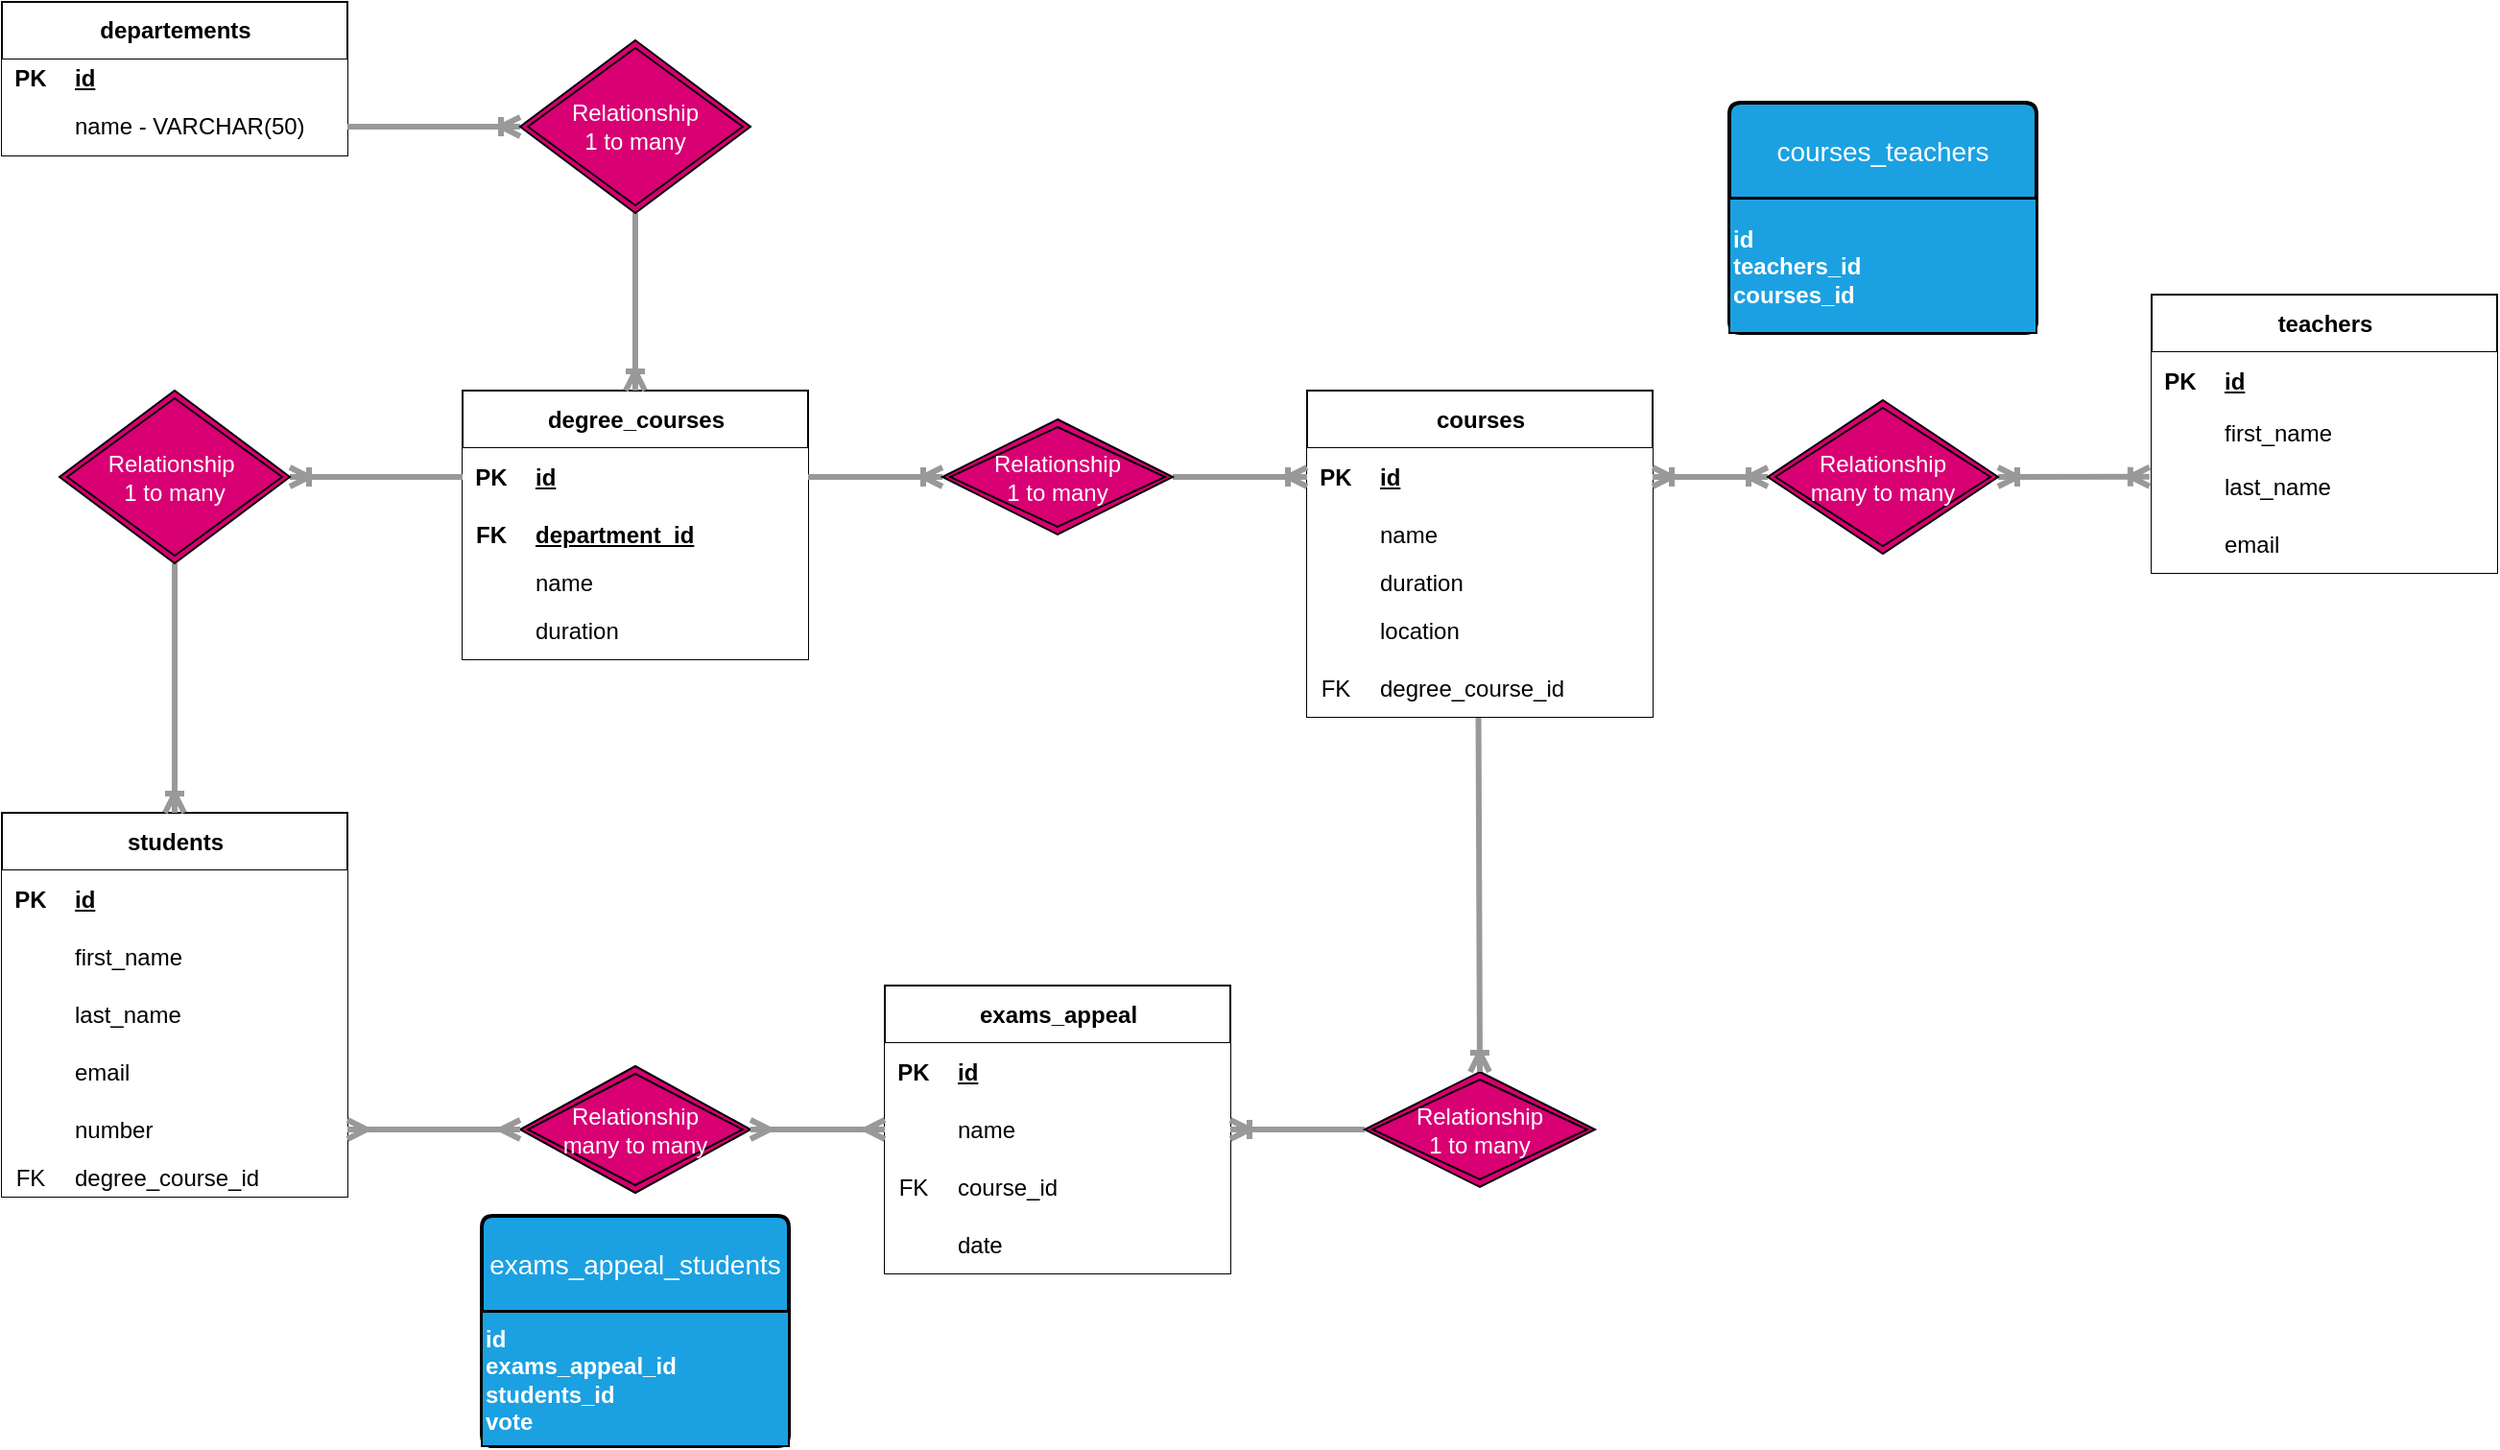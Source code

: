 <mxfile>
    <diagram id="R2lEEEUBdFMjLlhIrx00" name="Page-1">
        <mxGraphModel dx="1216" dy="1892" grid="1" gridSize="10" guides="1" tooltips="1" connect="1" arrows="1" fold="1" page="1" pageScale="1" pageWidth="850" pageHeight="1100" math="0" shadow="0" extFonts="Permanent Marker^https://fonts.googleapis.com/css?family=Permanent+Marker">
            <root>
                <mxCell id="0"/>
                <mxCell id="1" parent="0"/>
                <mxCell id="ISM1A_LoX-M4XCHeq22W-2" value="departements" style="shape=table;startSize=30;container=1;collapsible=1;childLayout=tableLayout;fixedRows=1;rowLines=0;fontStyle=1;align=center;resizeLast=1;html=1;fillColor=#FFFFFF;strokeColor=default;fontColor=#000000;labelBackgroundColor=none;" parent="1" vertex="1">
                    <mxGeometry y="-1100" width="180" height="80" as="geometry"/>
                </mxCell>
                <mxCell id="ISM1A_LoX-M4XCHeq22W-3" value="" style="shape=tableRow;horizontal=0;startSize=0;swimlaneHead=0;swimlaneBody=0;fillColor=#FFFFFF;collapsible=0;dropTarget=0;points=[[0,0.5],[1,0.5]];portConstraint=eastwest;top=0;left=0;right=0;bottom=1;labelBackgroundColor=none;strokeColor=default;" parent="ISM1A_LoX-M4XCHeq22W-2" vertex="1">
                    <mxGeometry y="30" width="180" height="20" as="geometry"/>
                </mxCell>
                <mxCell id="ISM1A_LoX-M4XCHeq22W-4" value="PK" style="shape=partialRectangle;connectable=0;fillColor=#FFFFFF;top=0;left=0;bottom=0;right=0;fontStyle=1;overflow=hidden;whiteSpace=wrap;html=1;strokeColor=default;fontColor=#000000;labelBackgroundColor=none;" parent="ISM1A_LoX-M4XCHeq22W-3" vertex="1">
                    <mxGeometry width="30" height="20" as="geometry">
                        <mxRectangle width="30" height="20" as="alternateBounds"/>
                    </mxGeometry>
                </mxCell>
                <mxCell id="ISM1A_LoX-M4XCHeq22W-5" value="id" style="shape=partialRectangle;connectable=0;fillColor=#FFFFFF;top=0;left=0;bottom=0;right=0;align=left;spacingLeft=6;fontStyle=5;overflow=hidden;whiteSpace=wrap;html=1;strokeColor=default;fontColor=#000000;labelBackgroundColor=none;" parent="ISM1A_LoX-M4XCHeq22W-3" vertex="1">
                    <mxGeometry x="30" width="150" height="20" as="geometry">
                        <mxRectangle width="150" height="20" as="alternateBounds"/>
                    </mxGeometry>
                </mxCell>
                <mxCell id="ISM1A_LoX-M4XCHeq22W-9" value="" style="shape=tableRow;horizontal=0;startSize=0;swimlaneHead=0;swimlaneBody=0;fillColor=#FFFFFF;collapsible=0;dropTarget=0;points=[[0,0.5],[1,0.5]];portConstraint=eastwest;top=0;left=0;right=0;bottom=0;labelBackgroundColor=none;strokeColor=default;" parent="ISM1A_LoX-M4XCHeq22W-2" vertex="1">
                    <mxGeometry y="50" width="180" height="30" as="geometry"/>
                </mxCell>
                <mxCell id="ISM1A_LoX-M4XCHeq22W-10" value="" style="shape=partialRectangle;connectable=0;fillColor=#FFFFFF;top=0;left=0;bottom=0;right=0;editable=1;overflow=hidden;whiteSpace=wrap;html=1;strokeColor=default;fontColor=#000000;labelBackgroundColor=none;" parent="ISM1A_LoX-M4XCHeq22W-9" vertex="1">
                    <mxGeometry width="30" height="30" as="geometry">
                        <mxRectangle width="30" height="30" as="alternateBounds"/>
                    </mxGeometry>
                </mxCell>
                <mxCell id="ISM1A_LoX-M4XCHeq22W-11" value="name - VARCHAR(50)" style="shape=partialRectangle;connectable=0;fillColor=#FFFFFF;top=0;left=0;bottom=0;right=0;align=left;spacingLeft=6;overflow=hidden;whiteSpace=wrap;html=1;strokeColor=default;fontColor=#000000;labelBackgroundColor=none;" parent="ISM1A_LoX-M4XCHeq22W-9" vertex="1">
                    <mxGeometry x="30" width="150" height="30" as="geometry">
                        <mxRectangle width="150" height="30" as="alternateBounds"/>
                    </mxGeometry>
                </mxCell>
                <mxCell id="ISM1A_LoX-M4XCHeq22W-15" value="degree_courses" style="shape=table;startSize=30;container=1;collapsible=1;childLayout=tableLayout;fixedRows=1;rowLines=0;fontStyle=1;align=center;resizeLast=1;html=1;fillColor=#FFFFFF;gradientColor=none;strokeColor=default;labelBackgroundColor=none;fontColor=#000000;" parent="1" vertex="1">
                    <mxGeometry x="240" y="-897.5" width="180" height="140" as="geometry"/>
                </mxCell>
                <mxCell id="ISM1A_LoX-M4XCHeq22W-16" value="" style="shape=tableRow;horizontal=0;startSize=0;swimlaneHead=0;swimlaneBody=0;fillColor=#FFFFFF;collapsible=0;dropTarget=0;points=[[0,0.5],[1,0.5]];portConstraint=eastwest;top=0;left=0;right=0;bottom=1;labelBackgroundColor=none;gradientColor=none;fontColor=#000000;strokeColor=default;" parent="ISM1A_LoX-M4XCHeq22W-15" vertex="1">
                    <mxGeometry y="30" width="180" height="30" as="geometry"/>
                </mxCell>
                <mxCell id="ISM1A_LoX-M4XCHeq22W-17" value="PK" style="shape=partialRectangle;connectable=0;fillColor=#FFFFFF;top=0;left=0;bottom=0;right=0;fontStyle=1;overflow=hidden;whiteSpace=wrap;html=1;gradientColor=none;strokeColor=default;labelBackgroundColor=none;fontColor=#000000;" parent="ISM1A_LoX-M4XCHeq22W-16" vertex="1">
                    <mxGeometry width="30" height="30" as="geometry">
                        <mxRectangle width="30" height="30" as="alternateBounds"/>
                    </mxGeometry>
                </mxCell>
                <mxCell id="ISM1A_LoX-M4XCHeq22W-18" value="id" style="shape=partialRectangle;connectable=0;fillColor=#FFFFFF;top=0;left=0;bottom=0;right=0;align=left;spacingLeft=6;fontStyle=5;overflow=hidden;whiteSpace=wrap;html=1;gradientColor=none;strokeColor=default;labelBackgroundColor=none;fontColor=#000000;" parent="ISM1A_LoX-M4XCHeq22W-16" vertex="1">
                    <mxGeometry x="30" width="150" height="30" as="geometry">
                        <mxRectangle width="150" height="30" as="alternateBounds"/>
                    </mxGeometry>
                </mxCell>
                <mxCell id="yGnGQAbGgA8px8D-PLze-32" value="" style="shape=tableRow;horizontal=0;startSize=0;swimlaneHead=0;swimlaneBody=0;fillColor=#FFFFFF;collapsible=0;dropTarget=0;points=[[0,0.5],[1,0.5]];portConstraint=eastwest;top=0;left=0;right=0;bottom=1;labelBackgroundColor=none;gradientColor=none;fontColor=#000000;strokeColor=default;" parent="ISM1A_LoX-M4XCHeq22W-15" vertex="1">
                    <mxGeometry y="60" width="180" height="30" as="geometry"/>
                </mxCell>
                <mxCell id="yGnGQAbGgA8px8D-PLze-33" value="FK" style="shape=partialRectangle;connectable=0;fillColor=#FFFFFF;top=0;left=0;bottom=0;right=0;fontStyle=1;overflow=hidden;whiteSpace=wrap;html=1;gradientColor=none;strokeColor=default;labelBackgroundColor=none;fontColor=#000000;" parent="yGnGQAbGgA8px8D-PLze-32" vertex="1">
                    <mxGeometry width="30" height="30" as="geometry">
                        <mxRectangle width="30" height="30" as="alternateBounds"/>
                    </mxGeometry>
                </mxCell>
                <mxCell id="yGnGQAbGgA8px8D-PLze-34" value="department_id" style="shape=partialRectangle;connectable=0;fillColor=#FFFFFF;top=0;left=0;bottom=0;right=0;align=left;spacingLeft=6;fontStyle=5;overflow=hidden;whiteSpace=wrap;html=1;gradientColor=none;strokeColor=default;labelBackgroundColor=none;fontColor=#000000;" parent="yGnGQAbGgA8px8D-PLze-32" vertex="1">
                    <mxGeometry x="30" width="150" height="30" as="geometry">
                        <mxRectangle width="150" height="30" as="alternateBounds"/>
                    </mxGeometry>
                </mxCell>
                <mxCell id="ISM1A_LoX-M4XCHeq22W-22" value="" style="shape=tableRow;horizontal=0;startSize=0;swimlaneHead=0;swimlaneBody=0;fillColor=#FFFFFF;collapsible=0;dropTarget=0;points=[[0,0.5],[1,0.5]];portConstraint=eastwest;top=0;left=0;right=0;bottom=0;labelBackgroundColor=none;gradientColor=none;fontColor=#000000;strokeColor=default;" parent="ISM1A_LoX-M4XCHeq22W-15" vertex="1">
                    <mxGeometry y="90" width="180" height="20" as="geometry"/>
                </mxCell>
                <mxCell id="ISM1A_LoX-M4XCHeq22W-23" value="" style="shape=partialRectangle;connectable=0;fillColor=#FFFFFF;top=0;left=0;bottom=0;right=0;editable=1;overflow=hidden;whiteSpace=wrap;html=1;gradientColor=none;strokeColor=default;labelBackgroundColor=none;fontColor=#000000;" parent="ISM1A_LoX-M4XCHeq22W-22" vertex="1">
                    <mxGeometry width="30" height="20" as="geometry">
                        <mxRectangle width="30" height="20" as="alternateBounds"/>
                    </mxGeometry>
                </mxCell>
                <mxCell id="ISM1A_LoX-M4XCHeq22W-24" value="name" style="shape=partialRectangle;connectable=0;fillColor=#FFFFFF;top=0;left=0;bottom=0;right=0;align=left;spacingLeft=6;overflow=hidden;whiteSpace=wrap;html=1;gradientColor=none;strokeColor=default;labelBackgroundColor=none;fontColor=#000000;" parent="ISM1A_LoX-M4XCHeq22W-22" vertex="1">
                    <mxGeometry x="30" width="150" height="20" as="geometry">
                        <mxRectangle width="150" height="20" as="alternateBounds"/>
                    </mxGeometry>
                </mxCell>
                <mxCell id="ISM1A_LoX-M4XCHeq22W-25" value="" style="shape=tableRow;horizontal=0;startSize=0;swimlaneHead=0;swimlaneBody=0;fillColor=#FFFFFF;collapsible=0;dropTarget=0;points=[[0,0.5],[1,0.5]];portConstraint=eastwest;top=0;left=0;right=0;bottom=0;labelBackgroundColor=none;gradientColor=none;fontColor=#000000;strokeColor=default;" parent="ISM1A_LoX-M4XCHeq22W-15" vertex="1">
                    <mxGeometry y="110" width="180" height="30" as="geometry"/>
                </mxCell>
                <mxCell id="ISM1A_LoX-M4XCHeq22W-26" value="" style="shape=partialRectangle;connectable=0;fillColor=#FFFFFF;top=0;left=0;bottom=0;right=0;editable=1;overflow=hidden;whiteSpace=wrap;html=1;gradientColor=none;strokeColor=default;labelBackgroundColor=none;fontColor=#000000;" parent="ISM1A_LoX-M4XCHeq22W-25" vertex="1">
                    <mxGeometry width="30" height="30" as="geometry">
                        <mxRectangle width="30" height="30" as="alternateBounds"/>
                    </mxGeometry>
                </mxCell>
                <mxCell id="ISM1A_LoX-M4XCHeq22W-27" value="duration" style="shape=partialRectangle;connectable=0;fillColor=#FFFFFF;top=0;left=0;bottom=0;right=0;align=left;spacingLeft=6;overflow=hidden;whiteSpace=wrap;html=1;gradientColor=none;strokeColor=default;labelBackgroundColor=none;fontColor=#000000;" parent="ISM1A_LoX-M4XCHeq22W-25" vertex="1">
                    <mxGeometry x="30" width="150" height="30" as="geometry">
                        <mxRectangle width="150" height="30" as="alternateBounds"/>
                    </mxGeometry>
                </mxCell>
                <mxCell id="ISM1A_LoX-M4XCHeq22W-28" value="teachers" style="shape=table;startSize=30;container=1;collapsible=1;childLayout=tableLayout;fixedRows=1;rowLines=0;fontStyle=1;align=center;resizeLast=1;html=1;fillColor=#FFFFFF;fontColor=#000000;strokeColor=default;labelBackgroundColor=none;" parent="1" vertex="1">
                    <mxGeometry x="1120" y="-947.5" width="180" height="145" as="geometry"/>
                </mxCell>
                <mxCell id="ISM1A_LoX-M4XCHeq22W-29" value="" style="shape=tableRow;horizontal=0;startSize=0;swimlaneHead=0;swimlaneBody=0;fillColor=#FFFFFF;collapsible=0;dropTarget=0;points=[[0,0.5],[1,0.5]];portConstraint=eastwest;top=0;left=0;right=0;bottom=1;labelBackgroundColor=none;fontColor=#000000;strokeColor=default;" parent="ISM1A_LoX-M4XCHeq22W-28" vertex="1">
                    <mxGeometry y="30" width="180" height="30" as="geometry"/>
                </mxCell>
                <mxCell id="ISM1A_LoX-M4XCHeq22W-30" value="PK" style="shape=partialRectangle;connectable=0;fillColor=#FFFFFF;top=0;left=0;bottom=0;right=0;fontStyle=1;overflow=hidden;whiteSpace=wrap;html=1;fontColor=#000000;strokeColor=default;labelBackgroundColor=none;" parent="ISM1A_LoX-M4XCHeq22W-29" vertex="1">
                    <mxGeometry width="30" height="30" as="geometry">
                        <mxRectangle width="30" height="30" as="alternateBounds"/>
                    </mxGeometry>
                </mxCell>
                <mxCell id="ISM1A_LoX-M4XCHeq22W-31" value="id" style="shape=partialRectangle;connectable=0;fillColor=#FFFFFF;top=0;left=0;bottom=0;right=0;align=left;spacingLeft=6;fontStyle=5;overflow=hidden;whiteSpace=wrap;html=1;fontColor=#000000;strokeColor=default;labelBackgroundColor=none;" parent="ISM1A_LoX-M4XCHeq22W-29" vertex="1">
                    <mxGeometry x="30" width="150" height="30" as="geometry">
                        <mxRectangle width="150" height="30" as="alternateBounds"/>
                    </mxGeometry>
                </mxCell>
                <mxCell id="ISM1A_LoX-M4XCHeq22W-32" value="" style="shape=tableRow;horizontal=0;startSize=0;swimlaneHead=0;swimlaneBody=0;fillColor=#FFFFFF;collapsible=0;dropTarget=0;points=[[0,0.5],[1,0.5]];portConstraint=eastwest;top=0;left=0;right=0;bottom=0;fontColor=#000000;strokeColor=default;labelBackgroundColor=none;" parent="ISM1A_LoX-M4XCHeq22W-28" vertex="1">
                    <mxGeometry y="60" width="180" height="25" as="geometry"/>
                </mxCell>
                <mxCell id="ISM1A_LoX-M4XCHeq22W-33" value="" style="shape=partialRectangle;connectable=0;fillColor=#FFFFFF;top=0;left=0;bottom=0;right=0;editable=1;overflow=hidden;whiteSpace=wrap;html=1;labelBackgroundColor=none;fontColor=#000000;strokeColor=default;" parent="ISM1A_LoX-M4XCHeq22W-32" vertex="1">
                    <mxGeometry width="30" height="25" as="geometry">
                        <mxRectangle width="30" height="25" as="alternateBounds"/>
                    </mxGeometry>
                </mxCell>
                <mxCell id="ISM1A_LoX-M4XCHeq22W-34" value="first_name" style="shape=partialRectangle;connectable=0;fillColor=#FFFFFF;top=0;left=0;bottom=0;right=0;align=left;spacingLeft=6;overflow=hidden;whiteSpace=wrap;html=1;fontColor=#000000;strokeColor=default;labelBackgroundColor=none;" parent="ISM1A_LoX-M4XCHeq22W-32" vertex="1">
                    <mxGeometry x="30" width="150" height="25" as="geometry">
                        <mxRectangle width="150" height="25" as="alternateBounds"/>
                    </mxGeometry>
                </mxCell>
                <mxCell id="ISM1A_LoX-M4XCHeq22W-35" value="" style="shape=tableRow;horizontal=0;startSize=0;swimlaneHead=0;swimlaneBody=0;fillColor=#FFFFFF;collapsible=0;dropTarget=0;points=[[0,0.5],[1,0.5]];portConstraint=eastwest;top=0;left=0;right=0;bottom=0;fontColor=#000000;strokeColor=default;labelBackgroundColor=none;" parent="ISM1A_LoX-M4XCHeq22W-28" vertex="1">
                    <mxGeometry y="85" width="180" height="30" as="geometry"/>
                </mxCell>
                <mxCell id="ISM1A_LoX-M4XCHeq22W-36" value="" style="shape=partialRectangle;connectable=0;fillColor=#FFFFFF;top=0;left=0;bottom=0;right=0;editable=1;overflow=hidden;whiteSpace=wrap;html=1;labelBackgroundColor=none;fontColor=#000000;strokeColor=default;" parent="ISM1A_LoX-M4XCHeq22W-35" vertex="1">
                    <mxGeometry width="30" height="30" as="geometry">
                        <mxRectangle width="30" height="30" as="alternateBounds"/>
                    </mxGeometry>
                </mxCell>
                <mxCell id="ISM1A_LoX-M4XCHeq22W-37" value="last_name" style="shape=partialRectangle;connectable=0;fillColor=#FFFFFF;top=0;left=0;bottom=0;right=0;align=left;spacingLeft=6;overflow=hidden;whiteSpace=wrap;html=1;fontColor=#000000;strokeColor=default;labelBackgroundColor=none;" parent="ISM1A_LoX-M4XCHeq22W-35" vertex="1">
                    <mxGeometry x="30" width="150" height="30" as="geometry">
                        <mxRectangle width="150" height="30" as="alternateBounds"/>
                    </mxGeometry>
                </mxCell>
                <mxCell id="ISM1A_LoX-M4XCHeq22W-38" value="" style="shape=tableRow;horizontal=0;startSize=0;swimlaneHead=0;swimlaneBody=0;fillColor=#FFFFFF;collapsible=0;dropTarget=0;points=[[0,0.5],[1,0.5]];portConstraint=eastwest;top=0;left=0;right=0;bottom=0;labelBackgroundColor=none;fontColor=#000000;strokeColor=default;" parent="ISM1A_LoX-M4XCHeq22W-28" vertex="1">
                    <mxGeometry y="115" width="180" height="30" as="geometry"/>
                </mxCell>
                <mxCell id="ISM1A_LoX-M4XCHeq22W-39" value="&amp;nbsp;" style="shape=partialRectangle;connectable=0;fillColor=#FFFFFF;top=0;left=0;bottom=0;right=0;editable=1;overflow=hidden;whiteSpace=wrap;html=1;fontColor=#000000;strokeColor=default;labelBackgroundColor=none;" parent="ISM1A_LoX-M4XCHeq22W-38" vertex="1">
                    <mxGeometry width="30" height="30" as="geometry">
                        <mxRectangle width="30" height="30" as="alternateBounds"/>
                    </mxGeometry>
                </mxCell>
                <mxCell id="ISM1A_LoX-M4XCHeq22W-40" value="email" style="shape=partialRectangle;connectable=0;fillColor=#FFFFFF;top=0;left=0;bottom=0;right=0;align=left;spacingLeft=6;overflow=hidden;whiteSpace=wrap;html=1;fontColor=#000000;strokeColor=default;labelBackgroundColor=none;" parent="ISM1A_LoX-M4XCHeq22W-38" vertex="1">
                    <mxGeometry x="30" width="150" height="30" as="geometry">
                        <mxRectangle width="150" height="30" as="alternateBounds"/>
                    </mxGeometry>
                </mxCell>
                <mxCell id="ISM1A_LoX-M4XCHeq22W-41" value="courses" style="shape=table;startSize=30;container=1;collapsible=1;childLayout=tableLayout;fixedRows=1;rowLines=0;fontStyle=1;align=center;resizeLast=1;html=1;fillColor=#FFFFFF;fontColor=#000000;strokeColor=default;labelBackgroundColor=none;" parent="1" vertex="1">
                    <mxGeometry x="680" y="-897.5" width="180" height="170" as="geometry"/>
                </mxCell>
                <mxCell id="ISM1A_LoX-M4XCHeq22W-42" value="" style="shape=tableRow;horizontal=0;startSize=0;swimlaneHead=0;swimlaneBody=0;fillColor=#FFFFFF;collapsible=0;dropTarget=0;points=[[0,0.5],[1,0.5]];portConstraint=eastwest;top=0;left=0;right=0;bottom=1;labelBackgroundColor=none;fontColor=#000000;strokeColor=default;" parent="ISM1A_LoX-M4XCHeq22W-41" vertex="1">
                    <mxGeometry y="30" width="180" height="30" as="geometry"/>
                </mxCell>
                <mxCell id="ISM1A_LoX-M4XCHeq22W-43" value="PK" style="shape=partialRectangle;connectable=0;fillColor=#FFFFFF;top=0;left=0;bottom=0;right=0;fontStyle=1;overflow=hidden;whiteSpace=wrap;html=1;fontColor=#000000;strokeColor=default;labelBackgroundColor=none;" parent="ISM1A_LoX-M4XCHeq22W-42" vertex="1">
                    <mxGeometry width="30" height="30" as="geometry">
                        <mxRectangle width="30" height="30" as="alternateBounds"/>
                    </mxGeometry>
                </mxCell>
                <mxCell id="ISM1A_LoX-M4XCHeq22W-44" value="id" style="shape=partialRectangle;connectable=0;fillColor=#FFFFFF;top=0;left=0;bottom=0;right=0;align=left;spacingLeft=6;fontStyle=5;overflow=hidden;whiteSpace=wrap;html=1;fontColor=#000000;strokeColor=default;labelBackgroundColor=none;" parent="ISM1A_LoX-M4XCHeq22W-42" vertex="1">
                    <mxGeometry x="30" width="150" height="30" as="geometry">
                        <mxRectangle width="150" height="30" as="alternateBounds"/>
                    </mxGeometry>
                </mxCell>
                <mxCell id="ISM1A_LoX-M4XCHeq22W-45" value="" style="shape=tableRow;horizontal=0;startSize=0;swimlaneHead=0;swimlaneBody=0;fillColor=#FFFFFF;collapsible=0;dropTarget=0;points=[[0,0.5],[1,0.5]];portConstraint=eastwest;top=0;left=0;right=0;bottom=0;labelBackgroundColor=none;fontColor=#000000;strokeColor=default;" parent="ISM1A_LoX-M4XCHeq22W-41" vertex="1">
                    <mxGeometry y="60" width="180" height="30" as="geometry"/>
                </mxCell>
                <mxCell id="ISM1A_LoX-M4XCHeq22W-46" value="" style="shape=partialRectangle;connectable=0;fillColor=#FFFFFF;top=0;left=0;bottom=0;right=0;editable=1;overflow=hidden;whiteSpace=wrap;html=1;fontColor=#000000;strokeColor=default;labelBackgroundColor=none;" parent="ISM1A_LoX-M4XCHeq22W-45" vertex="1">
                    <mxGeometry width="30" height="30" as="geometry">
                        <mxRectangle width="30" height="30" as="alternateBounds"/>
                    </mxGeometry>
                </mxCell>
                <mxCell id="ISM1A_LoX-M4XCHeq22W-47" value="name" style="shape=partialRectangle;connectable=0;fillColor=#FFFFFF;top=0;left=0;bottom=0;right=0;align=left;spacingLeft=6;overflow=hidden;whiteSpace=wrap;html=1;fontColor=#000000;strokeColor=default;labelBackgroundColor=none;" parent="ISM1A_LoX-M4XCHeq22W-45" vertex="1">
                    <mxGeometry x="30" width="150" height="30" as="geometry">
                        <mxRectangle width="150" height="30" as="alternateBounds"/>
                    </mxGeometry>
                </mxCell>
                <mxCell id="ISM1A_LoX-M4XCHeq22W-48" value="" style="shape=tableRow;horizontal=0;startSize=0;swimlaneHead=0;swimlaneBody=0;fillColor=#FFFFFF;collapsible=0;dropTarget=0;points=[[0,0.5],[1,0.5]];portConstraint=eastwest;top=0;left=0;right=0;bottom=0;labelBackgroundColor=none;fontColor=#000000;strokeColor=default;" parent="ISM1A_LoX-M4XCHeq22W-41" vertex="1">
                    <mxGeometry y="90" width="180" height="20" as="geometry"/>
                </mxCell>
                <mxCell id="ISM1A_LoX-M4XCHeq22W-49" value="" style="shape=partialRectangle;connectable=0;fillColor=#FFFFFF;top=0;left=0;bottom=0;right=0;editable=1;overflow=hidden;whiteSpace=wrap;html=1;fontColor=#000000;strokeColor=default;labelBackgroundColor=none;" parent="ISM1A_LoX-M4XCHeq22W-48" vertex="1">
                    <mxGeometry width="30" height="20" as="geometry">
                        <mxRectangle width="30" height="20" as="alternateBounds"/>
                    </mxGeometry>
                </mxCell>
                <mxCell id="ISM1A_LoX-M4XCHeq22W-50" value="duration" style="shape=partialRectangle;connectable=0;fillColor=#FFFFFF;top=0;left=0;bottom=0;right=0;align=left;spacingLeft=6;overflow=hidden;whiteSpace=wrap;html=1;fontColor=#000000;strokeColor=default;labelBackgroundColor=none;" parent="ISM1A_LoX-M4XCHeq22W-48" vertex="1">
                    <mxGeometry x="30" width="150" height="20" as="geometry">
                        <mxRectangle width="150" height="20" as="alternateBounds"/>
                    </mxGeometry>
                </mxCell>
                <mxCell id="yGnGQAbGgA8px8D-PLze-26" value="" style="shape=tableRow;horizontal=0;startSize=0;swimlaneHead=0;swimlaneBody=0;fillColor=#FFFFFF;collapsible=0;dropTarget=0;points=[[0,0.5],[1,0.5]];portConstraint=eastwest;top=0;left=0;right=0;bottom=0;labelBackgroundColor=none;fontColor=#000000;strokeColor=default;" parent="ISM1A_LoX-M4XCHeq22W-41" vertex="1">
                    <mxGeometry y="110" width="180" height="30" as="geometry"/>
                </mxCell>
                <mxCell id="yGnGQAbGgA8px8D-PLze-27" value="" style="shape=partialRectangle;connectable=0;fillColor=#FFFFFF;top=0;left=0;bottom=0;right=0;editable=1;overflow=hidden;whiteSpace=wrap;html=1;fontColor=#000000;strokeColor=default;labelBackgroundColor=none;" parent="yGnGQAbGgA8px8D-PLze-26" vertex="1">
                    <mxGeometry width="30" height="30" as="geometry">
                        <mxRectangle width="30" height="30" as="alternateBounds"/>
                    </mxGeometry>
                </mxCell>
                <mxCell id="yGnGQAbGgA8px8D-PLze-28" value="location" style="shape=partialRectangle;connectable=0;fillColor=#FFFFFF;top=0;left=0;bottom=0;right=0;align=left;spacingLeft=6;overflow=hidden;whiteSpace=wrap;html=1;fontColor=#000000;strokeColor=default;labelBackgroundColor=none;" parent="yGnGQAbGgA8px8D-PLze-26" vertex="1">
                    <mxGeometry x="30" width="150" height="30" as="geometry">
                        <mxRectangle width="150" height="30" as="alternateBounds"/>
                    </mxGeometry>
                </mxCell>
                <mxCell id="ISM1A_LoX-M4XCHeq22W-51" value="" style="shape=tableRow;horizontal=0;startSize=0;swimlaneHead=0;swimlaneBody=0;fillColor=#FFFFFF;collapsible=0;dropTarget=0;points=[[0,0.5],[1,0.5]];portConstraint=eastwest;top=0;left=0;right=0;bottom=0;labelBackgroundColor=none;fontColor=#000000;strokeColor=default;" parent="ISM1A_LoX-M4XCHeq22W-41" vertex="1">
                    <mxGeometry y="140" width="180" height="30" as="geometry"/>
                </mxCell>
                <mxCell id="ISM1A_LoX-M4XCHeq22W-52" value="FK" style="shape=partialRectangle;connectable=0;fillColor=#FFFFFF;top=0;left=0;bottom=0;right=0;editable=1;overflow=hidden;whiteSpace=wrap;html=1;fontColor=#000000;strokeColor=default;labelBackgroundColor=none;" parent="ISM1A_LoX-M4XCHeq22W-51" vertex="1">
                    <mxGeometry width="30" height="30" as="geometry">
                        <mxRectangle width="30" height="30" as="alternateBounds"/>
                    </mxGeometry>
                </mxCell>
                <mxCell id="ISM1A_LoX-M4XCHeq22W-53" value="degree_course_id" style="shape=partialRectangle;connectable=0;fillColor=#FFFFFF;top=0;left=0;bottom=0;right=0;align=left;spacingLeft=6;overflow=hidden;whiteSpace=wrap;html=1;fontColor=#000000;strokeColor=default;labelBackgroundColor=none;" parent="ISM1A_LoX-M4XCHeq22W-51" vertex="1">
                    <mxGeometry x="30" width="150" height="30" as="geometry">
                        <mxRectangle width="150" height="30" as="alternateBounds"/>
                    </mxGeometry>
                </mxCell>
                <mxCell id="ISM1A_LoX-M4XCHeq22W-54" value="students" style="shape=table;startSize=30;container=1;collapsible=1;childLayout=tableLayout;fixedRows=1;rowLines=0;fontStyle=1;align=center;resizeLast=1;html=1;fillColor=#FFFFFF;strokeColor=default;fontColor=#000000;labelBackgroundColor=none;" parent="1" vertex="1">
                    <mxGeometry y="-677.5" width="180" height="200" as="geometry"/>
                </mxCell>
                <mxCell id="ISM1A_LoX-M4XCHeq22W-55" value="" style="shape=tableRow;horizontal=0;startSize=0;swimlaneHead=0;swimlaneBody=0;fillColor=#FFFFFF;collapsible=0;dropTarget=0;points=[[0,0.5],[1,0.5]];portConstraint=eastwest;top=0;left=0;right=0;bottom=1;fontColor=#000000;labelBackgroundColor=none;strokeColor=default;" parent="ISM1A_LoX-M4XCHeq22W-54" vertex="1">
                    <mxGeometry y="30" width="180" height="30" as="geometry"/>
                </mxCell>
                <mxCell id="ISM1A_LoX-M4XCHeq22W-56" value="PK" style="shape=partialRectangle;connectable=0;fillColor=#FFFFFF;top=0;left=0;bottom=0;right=0;fontStyle=1;overflow=hidden;whiteSpace=wrap;html=1;strokeColor=default;fontColor=#000000;labelBackgroundColor=none;" parent="ISM1A_LoX-M4XCHeq22W-55" vertex="1">
                    <mxGeometry width="30" height="30" as="geometry">
                        <mxRectangle width="30" height="30" as="alternateBounds"/>
                    </mxGeometry>
                </mxCell>
                <mxCell id="ISM1A_LoX-M4XCHeq22W-57" value="id" style="shape=partialRectangle;connectable=0;fillColor=#FFFFFF;top=0;left=0;bottom=0;right=0;align=left;spacingLeft=6;fontStyle=5;overflow=hidden;whiteSpace=wrap;html=1;strokeColor=default;fontColor=#000000;labelBackgroundColor=none;" parent="ISM1A_LoX-M4XCHeq22W-55" vertex="1">
                    <mxGeometry x="30" width="150" height="30" as="geometry">
                        <mxRectangle width="150" height="30" as="alternateBounds"/>
                    </mxGeometry>
                </mxCell>
                <mxCell id="ISM1A_LoX-M4XCHeq22W-58" value="" style="shape=tableRow;horizontal=0;startSize=0;swimlaneHead=0;swimlaneBody=0;fillColor=#FFFFFF;collapsible=0;dropTarget=0;points=[[0,0.5],[1,0.5]];portConstraint=eastwest;top=0;left=0;right=0;bottom=0;fontColor=#000000;labelBackgroundColor=none;strokeColor=default;" parent="ISM1A_LoX-M4XCHeq22W-54" vertex="1">
                    <mxGeometry y="60" width="180" height="30" as="geometry"/>
                </mxCell>
                <mxCell id="ISM1A_LoX-M4XCHeq22W-59" value="" style="shape=partialRectangle;connectable=0;fillColor=#FFFFFF;top=0;left=0;bottom=0;right=0;editable=1;overflow=hidden;whiteSpace=wrap;html=1;strokeColor=default;fontColor=#000000;labelBackgroundColor=none;" parent="ISM1A_LoX-M4XCHeq22W-58" vertex="1">
                    <mxGeometry width="30" height="30" as="geometry">
                        <mxRectangle width="30" height="30" as="alternateBounds"/>
                    </mxGeometry>
                </mxCell>
                <mxCell id="ISM1A_LoX-M4XCHeq22W-60" value="first_name" style="shape=partialRectangle;connectable=0;fillColor=#FFFFFF;top=0;left=0;bottom=0;right=0;align=left;spacingLeft=6;overflow=hidden;whiteSpace=wrap;html=1;strokeColor=default;fontColor=#000000;labelBackgroundColor=none;" parent="ISM1A_LoX-M4XCHeq22W-58" vertex="1">
                    <mxGeometry x="30" width="150" height="30" as="geometry">
                        <mxRectangle width="150" height="30" as="alternateBounds"/>
                    </mxGeometry>
                </mxCell>
                <mxCell id="ISM1A_LoX-M4XCHeq22W-61" value="" style="shape=tableRow;horizontal=0;startSize=0;swimlaneHead=0;swimlaneBody=0;fillColor=#FFFFFF;collapsible=0;dropTarget=0;points=[[0,0.5],[1,0.5]];portConstraint=eastwest;top=0;left=0;right=0;bottom=0;fontColor=#000000;labelBackgroundColor=none;strokeColor=default;" parent="ISM1A_LoX-M4XCHeq22W-54" vertex="1">
                    <mxGeometry y="90" width="180" height="30" as="geometry"/>
                </mxCell>
                <mxCell id="ISM1A_LoX-M4XCHeq22W-62" value="" style="shape=partialRectangle;connectable=0;fillColor=#FFFFFF;top=0;left=0;bottom=0;right=0;editable=1;overflow=hidden;whiteSpace=wrap;html=1;strokeColor=default;fontColor=#000000;labelBackgroundColor=none;" parent="ISM1A_LoX-M4XCHeq22W-61" vertex="1">
                    <mxGeometry width="30" height="30" as="geometry">
                        <mxRectangle width="30" height="30" as="alternateBounds"/>
                    </mxGeometry>
                </mxCell>
                <mxCell id="ISM1A_LoX-M4XCHeq22W-63" value="last_name" style="shape=partialRectangle;connectable=0;fillColor=#FFFFFF;top=0;left=0;bottom=0;right=0;align=left;spacingLeft=6;overflow=hidden;whiteSpace=wrap;html=1;strokeColor=default;fontColor=#000000;labelBackgroundColor=none;" parent="ISM1A_LoX-M4XCHeq22W-61" vertex="1">
                    <mxGeometry x="30" width="150" height="30" as="geometry">
                        <mxRectangle width="150" height="30" as="alternateBounds"/>
                    </mxGeometry>
                </mxCell>
                <mxCell id="yGnGQAbGgA8px8D-PLze-29" value="" style="shape=tableRow;horizontal=0;startSize=0;swimlaneHead=0;swimlaneBody=0;fillColor=#FFFFFF;collapsible=0;dropTarget=0;points=[[0,0.5],[1,0.5]];portConstraint=eastwest;top=0;left=0;right=0;bottom=0;fontColor=#000000;labelBackgroundColor=none;strokeColor=default;" parent="ISM1A_LoX-M4XCHeq22W-54" vertex="1">
                    <mxGeometry y="120" width="180" height="30" as="geometry"/>
                </mxCell>
                <mxCell id="yGnGQAbGgA8px8D-PLze-30" value="" style="shape=partialRectangle;connectable=0;fillColor=#FFFFFF;top=0;left=0;bottom=0;right=0;editable=1;overflow=hidden;whiteSpace=wrap;html=1;strokeColor=default;fontColor=#000000;labelBackgroundColor=none;" parent="yGnGQAbGgA8px8D-PLze-29" vertex="1">
                    <mxGeometry width="30" height="30" as="geometry">
                        <mxRectangle width="30" height="30" as="alternateBounds"/>
                    </mxGeometry>
                </mxCell>
                <mxCell id="yGnGQAbGgA8px8D-PLze-31" value="email" style="shape=partialRectangle;connectable=0;fillColor=#FFFFFF;top=0;left=0;bottom=0;right=0;align=left;spacingLeft=6;overflow=hidden;whiteSpace=wrap;html=1;strokeColor=default;fontColor=#000000;labelBackgroundColor=none;" parent="yGnGQAbGgA8px8D-PLze-29" vertex="1">
                    <mxGeometry x="30" width="150" height="30" as="geometry">
                        <mxRectangle width="150" height="30" as="alternateBounds"/>
                    </mxGeometry>
                </mxCell>
                <mxCell id="WQHd8UD2Q7BZYoQrJrF5-18" value="" style="shape=tableRow;horizontal=0;startSize=0;swimlaneHead=0;swimlaneBody=0;fillColor=#FFFFFF;collapsible=0;dropTarget=0;points=[[0,0.5],[1,0.5]];portConstraint=eastwest;top=0;left=0;right=0;bottom=0;fontColor=#000000;labelBackgroundColor=none;strokeColor=default;" parent="ISM1A_LoX-M4XCHeq22W-54" vertex="1">
                    <mxGeometry y="150" width="180" height="30" as="geometry"/>
                </mxCell>
                <mxCell id="WQHd8UD2Q7BZYoQrJrF5-19" value="" style="shape=partialRectangle;connectable=0;fillColor=#FFFFFF;top=0;left=0;bottom=0;right=0;editable=1;overflow=hidden;whiteSpace=wrap;html=1;strokeColor=default;fontColor=#000000;labelBackgroundColor=none;" parent="WQHd8UD2Q7BZYoQrJrF5-18" vertex="1">
                    <mxGeometry width="30" height="30" as="geometry">
                        <mxRectangle width="30" height="30" as="alternateBounds"/>
                    </mxGeometry>
                </mxCell>
                <mxCell id="WQHd8UD2Q7BZYoQrJrF5-20" value="number" style="shape=partialRectangle;connectable=0;fillColor=#FFFFFF;top=0;left=0;bottom=0;right=0;align=left;spacingLeft=6;overflow=hidden;whiteSpace=wrap;html=1;strokeColor=default;fontColor=#000000;labelBackgroundColor=none;" parent="WQHd8UD2Q7BZYoQrJrF5-18" vertex="1">
                    <mxGeometry x="30" width="150" height="30" as="geometry">
                        <mxRectangle width="150" height="30" as="alternateBounds"/>
                    </mxGeometry>
                </mxCell>
                <mxCell id="ISM1A_LoX-M4XCHeq22W-64" value="" style="shape=tableRow;horizontal=0;startSize=0;swimlaneHead=0;swimlaneBody=0;fillColor=#FFFFFF;collapsible=0;dropTarget=0;points=[[0,0.5],[1,0.5]];portConstraint=eastwest;top=0;left=0;right=0;bottom=0;fontColor=#000000;labelBackgroundColor=none;strokeColor=default;" parent="ISM1A_LoX-M4XCHeq22W-54" vertex="1">
                    <mxGeometry y="180" width="180" height="20" as="geometry"/>
                </mxCell>
                <mxCell id="ISM1A_LoX-M4XCHeq22W-65" value="FK" style="shape=partialRectangle;connectable=0;fillColor=#FFFFFF;top=0;left=0;bottom=0;right=0;editable=1;overflow=hidden;whiteSpace=wrap;html=1;strokeColor=default;fontColor=#000000;labelBackgroundColor=none;" parent="ISM1A_LoX-M4XCHeq22W-64" vertex="1">
                    <mxGeometry width="30" height="20" as="geometry">
                        <mxRectangle width="30" height="20" as="alternateBounds"/>
                    </mxGeometry>
                </mxCell>
                <mxCell id="ISM1A_LoX-M4XCHeq22W-66" value="degree_course_id" style="shape=partialRectangle;connectable=0;fillColor=#FFFFFF;top=0;left=0;bottom=0;right=0;align=left;spacingLeft=6;overflow=hidden;whiteSpace=wrap;html=1;strokeColor=default;fontColor=#000000;labelBackgroundColor=none;" parent="ISM1A_LoX-M4XCHeq22W-64" vertex="1">
                    <mxGeometry x="30" width="150" height="20" as="geometry">
                        <mxRectangle width="150" height="20" as="alternateBounds"/>
                    </mxGeometry>
                </mxCell>
                <mxCell id="ISM1A_LoX-M4XCHeq22W-80" value="exams_appeal" style="shape=table;startSize=30;container=1;collapsible=1;childLayout=tableLayout;fixedRows=1;rowLines=0;fontStyle=1;align=center;resizeLast=1;html=1;fillColor=#FFFFFF;fontColor=#000000;strokeColor=default;labelBackgroundColor=none;" parent="1" vertex="1">
                    <mxGeometry x="460" y="-587.5" width="180" height="150" as="geometry"/>
                </mxCell>
                <mxCell id="ISM1A_LoX-M4XCHeq22W-81" value="" style="shape=tableRow;horizontal=0;startSize=0;swimlaneHead=0;swimlaneBody=0;fillColor=#FFFFFF;collapsible=0;dropTarget=0;points=[[0,0.5],[1,0.5]];portConstraint=eastwest;top=0;left=0;right=0;bottom=1;labelBackgroundColor=none;fontColor=#000000;strokeColor=default;" parent="ISM1A_LoX-M4XCHeq22W-80" vertex="1">
                    <mxGeometry y="30" width="180" height="30" as="geometry"/>
                </mxCell>
                <mxCell id="ISM1A_LoX-M4XCHeq22W-82" value="PK" style="shape=partialRectangle;connectable=0;fillColor=#FFFFFF;top=0;left=0;bottom=0;right=0;fontStyle=1;overflow=hidden;whiteSpace=wrap;html=1;fontColor=#000000;strokeColor=default;labelBackgroundColor=none;" parent="ISM1A_LoX-M4XCHeq22W-81" vertex="1">
                    <mxGeometry width="30" height="30" as="geometry">
                        <mxRectangle width="30" height="30" as="alternateBounds"/>
                    </mxGeometry>
                </mxCell>
                <mxCell id="ISM1A_LoX-M4XCHeq22W-83" value="id" style="shape=partialRectangle;connectable=0;fillColor=#FFFFFF;top=0;left=0;bottom=0;right=0;align=left;spacingLeft=6;fontStyle=5;overflow=hidden;whiteSpace=wrap;html=1;fontColor=#000000;strokeColor=default;labelBackgroundColor=none;" parent="ISM1A_LoX-M4XCHeq22W-81" vertex="1">
                    <mxGeometry x="30" width="150" height="30" as="geometry">
                        <mxRectangle width="150" height="30" as="alternateBounds"/>
                    </mxGeometry>
                </mxCell>
                <mxCell id="ISM1A_LoX-M4XCHeq22W-84" value="" style="shape=tableRow;horizontal=0;startSize=0;swimlaneHead=0;swimlaneBody=0;fillColor=#FFFFFF;collapsible=0;dropTarget=0;points=[[0,0.5],[1,0.5]];portConstraint=eastwest;top=0;left=0;right=0;bottom=0;labelBackgroundColor=none;fontColor=#000000;strokeColor=default;" parent="ISM1A_LoX-M4XCHeq22W-80" vertex="1">
                    <mxGeometry y="60" width="180" height="30" as="geometry"/>
                </mxCell>
                <mxCell id="ISM1A_LoX-M4XCHeq22W-85" value="" style="shape=partialRectangle;connectable=0;fillColor=#FFFFFF;top=0;left=0;bottom=0;right=0;editable=1;overflow=hidden;whiteSpace=wrap;html=1;fontColor=#000000;strokeColor=default;labelBackgroundColor=none;" parent="ISM1A_LoX-M4XCHeq22W-84" vertex="1">
                    <mxGeometry width="30" height="30" as="geometry">
                        <mxRectangle width="30" height="30" as="alternateBounds"/>
                    </mxGeometry>
                </mxCell>
                <mxCell id="ISM1A_LoX-M4XCHeq22W-86" value="name" style="shape=partialRectangle;connectable=0;fillColor=#FFFFFF;top=0;left=0;bottom=0;right=0;align=left;spacingLeft=6;overflow=hidden;whiteSpace=wrap;html=1;fontColor=#000000;strokeColor=default;labelBackgroundColor=none;" parent="ISM1A_LoX-M4XCHeq22W-84" vertex="1">
                    <mxGeometry x="30" width="150" height="30" as="geometry">
                        <mxRectangle width="150" height="30" as="alternateBounds"/>
                    </mxGeometry>
                </mxCell>
                <mxCell id="ISM1A_LoX-M4XCHeq22W-90" value="" style="shape=tableRow;horizontal=0;startSize=0;swimlaneHead=0;swimlaneBody=0;fillColor=#FFFFFF;collapsible=0;dropTarget=0;points=[[0,0.5],[1,0.5]];portConstraint=eastwest;top=0;left=0;right=0;bottom=0;labelBackgroundColor=none;fontColor=#000000;strokeColor=default;" parent="ISM1A_LoX-M4XCHeq22W-80" vertex="1">
                    <mxGeometry y="90" width="180" height="30" as="geometry"/>
                </mxCell>
                <mxCell id="ISM1A_LoX-M4XCHeq22W-91" value="FK" style="shape=partialRectangle;connectable=0;fillColor=#FFFFFF;top=0;left=0;bottom=0;right=0;editable=1;overflow=hidden;whiteSpace=wrap;html=1;fontColor=#000000;strokeColor=default;shadow=0;labelBackgroundColor=none;" parent="ISM1A_LoX-M4XCHeq22W-90" vertex="1">
                    <mxGeometry width="30" height="30" as="geometry">
                        <mxRectangle width="30" height="30" as="alternateBounds"/>
                    </mxGeometry>
                </mxCell>
                <mxCell id="ISM1A_LoX-M4XCHeq22W-92" value="course_id" style="shape=partialRectangle;connectable=0;fillColor=#FFFFFF;top=0;left=0;bottom=0;right=0;align=left;spacingLeft=6;overflow=hidden;whiteSpace=wrap;html=1;fontColor=#000000;strokeColor=default;labelBackgroundColor=none;" parent="ISM1A_LoX-M4XCHeq22W-90" vertex="1">
                    <mxGeometry x="30" width="150" height="30" as="geometry">
                        <mxRectangle width="150" height="30" as="alternateBounds"/>
                    </mxGeometry>
                </mxCell>
                <mxCell id="ISM1A_LoX-M4XCHeq22W-133" value="" style="shape=tableRow;horizontal=0;startSize=0;swimlaneHead=0;swimlaneBody=0;fillColor=#FFFFFF;collapsible=0;dropTarget=0;points=[[0,0.5],[1,0.5]];portConstraint=eastwest;top=0;left=0;right=0;bottom=0;labelBackgroundColor=none;fontColor=#000000;strokeColor=default;" parent="ISM1A_LoX-M4XCHeq22W-80" vertex="1">
                    <mxGeometry y="120" width="180" height="30" as="geometry"/>
                </mxCell>
                <mxCell id="ISM1A_LoX-M4XCHeq22W-134" value="" style="shape=partialRectangle;connectable=0;fillColor=#FFFFFF;top=0;left=0;bottom=0;right=0;editable=1;overflow=hidden;whiteSpace=wrap;html=1;fontColor=#000000;strokeColor=default;shadow=0;labelBackgroundColor=none;" parent="ISM1A_LoX-M4XCHeq22W-133" vertex="1">
                    <mxGeometry width="30" height="30" as="geometry">
                        <mxRectangle width="30" height="30" as="alternateBounds"/>
                    </mxGeometry>
                </mxCell>
                <mxCell id="ISM1A_LoX-M4XCHeq22W-135" value="date" style="shape=partialRectangle;connectable=0;fillColor=#FFFFFF;top=0;left=0;bottom=0;right=0;align=left;spacingLeft=6;overflow=hidden;whiteSpace=wrap;html=1;fontColor=#000000;strokeColor=default;labelBackgroundColor=none;" parent="ISM1A_LoX-M4XCHeq22W-133" vertex="1">
                    <mxGeometry x="30" width="150" height="30" as="geometry">
                        <mxRectangle width="150" height="30" as="alternateBounds"/>
                    </mxGeometry>
                </mxCell>
                <mxCell id="ISM1A_LoX-M4XCHeq22W-106" value="" style="fontSize=12;html=1;endArrow=ERoneToMany;rounded=0;exitX=0.5;exitY=1;exitDx=0;exitDy=0;strokeWidth=3;entryX=0.5;entryY=0;entryDx=0;entryDy=0;labelBackgroundColor=none;strokeColor=#999999;" parent="1" source="ISM1A_LoX-M4XCHeq22W-107" target="ISM1A_LoX-M4XCHeq22W-15" edge="1">
                    <mxGeometry width="100" height="100" relative="1" as="geometry">
                        <mxPoint x="300" y="-1087.5" as="sourcePoint"/>
                        <mxPoint x="480" y="-1199.5" as="targetPoint"/>
                    </mxGeometry>
                </mxCell>
                <mxCell id="ISM1A_LoX-M4XCHeq22W-108" value="" style="fontSize=12;html=1;endArrow=ERoneToMany;rounded=0;entryX=0;entryY=0.5;entryDx=0;entryDy=0;strokeWidth=3;exitX=1;exitY=0.5;exitDx=0;exitDy=0;labelBackgroundColor=none;strokeColor=#999999;fillColor=#e51400;" parent="1" source="ISM1A_LoX-M4XCHeq22W-9" target="ISM1A_LoX-M4XCHeq22W-107" edge="1">
                    <mxGeometry width="100" height="100" relative="1" as="geometry">
                        <mxPoint x="170.54" y="-1027.67" as="sourcePoint"/>
                        <mxPoint x="480" y="-1007.5" as="targetPoint"/>
                    </mxGeometry>
                </mxCell>
                <mxCell id="ISM1A_LoX-M4XCHeq22W-107" value="Relationship&lt;br&gt;1 to many" style="shape=rhombus;double=1;perimeter=rhombusPerimeter;whiteSpace=wrap;html=1;align=center;strokeWidth=1;fillColor=#d80073;fontColor=#ffffff;strokeColor=default;labelBackgroundColor=none;" parent="1" vertex="1">
                    <mxGeometry x="270" y="-1080" width="120" height="90" as="geometry"/>
                </mxCell>
                <mxCell id="ISM1A_LoX-M4XCHeq22W-114" value="" style="fontSize=12;html=1;endArrow=ERoneToMany;rounded=0;entryX=0;entryY=0.5;entryDx=0;entryDy=0;exitX=1;exitY=0.5;exitDx=0;exitDy=0;strokeWidth=3;labelBackgroundColor=none;strokeColor=#999999;fillColor=#e51400;" parent="1" source="ISM1A_LoX-M4XCHeq22W-115" target="ISM1A_LoX-M4XCHeq22W-42" edge="1">
                    <mxGeometry width="100" height="100" relative="1" as="geometry">
                        <mxPoint x="370" y="-987.5" as="sourcePoint"/>
                        <mxPoint x="470" y="-1087.5" as="targetPoint"/>
                    </mxGeometry>
                </mxCell>
                <mxCell id="ISM1A_LoX-M4XCHeq22W-116" value="" style="fontSize=12;html=1;endArrow=ERoneToMany;rounded=0;strokeWidth=3;exitX=1;exitY=0.5;exitDx=0;exitDy=0;entryX=0;entryY=0.5;entryDx=0;entryDy=0;labelBackgroundColor=none;strokeColor=#999999;fillColor=#e51400;" parent="1" source="ISM1A_LoX-M4XCHeq22W-16" target="ISM1A_LoX-M4XCHeq22W-115" edge="1">
                    <mxGeometry width="100" height="100" relative="1" as="geometry">
                        <mxPoint x="410" y="-947.5" as="sourcePoint"/>
                        <mxPoint x="540" y="-1127.5" as="targetPoint"/>
                    </mxGeometry>
                </mxCell>
                <mxCell id="ISM1A_LoX-M4XCHeq22W-115" value="Relationship&lt;br&gt;1 to many" style="shape=rhombus;double=1;perimeter=rhombusPerimeter;whiteSpace=wrap;html=1;align=center;fillColor=#d80073;fontColor=#ffffff;strokeColor=default;labelBackgroundColor=none;" parent="1" vertex="1">
                    <mxGeometry x="490" y="-882.5" width="120" height="60" as="geometry"/>
                </mxCell>
                <mxCell id="yGnGQAbGgA8px8D-PLze-5" value="" style="fontSize=12;html=1;endArrow=ERoneToMany;startArrow=ERoneToMany;rounded=0;exitX=1;exitY=0.5;exitDx=0;exitDy=0;strokeWidth=3;entryX=-0.006;entryY=0.33;entryDx=0;entryDy=0;entryPerimeter=0;labelBackgroundColor=none;strokeColor=#999999;fillColor=#e51400;" parent="1" source="yGnGQAbGgA8px8D-PLze-6" target="ISM1A_LoX-M4XCHeq22W-35" edge="1">
                    <mxGeometry width="100" height="100" relative="1" as="geometry">
                        <mxPoint x="770" y="-782.5" as="sourcePoint"/>
                        <mxPoint x="870" y="-882.5" as="targetPoint"/>
                    </mxGeometry>
                </mxCell>
                <mxCell id="yGnGQAbGgA8px8D-PLze-7" value="" style="fontSize=12;html=1;endArrow=ERoneToMany;startArrow=ERoneToMany;rounded=0;entryX=0;entryY=0.5;entryDx=0;entryDy=0;strokeWidth=3;exitX=1;exitY=0.5;exitDx=0;exitDy=0;labelBackgroundColor=none;strokeColor=#999999;fillColor=#e51400;" parent="1" source="ISM1A_LoX-M4XCHeq22W-42" target="yGnGQAbGgA8px8D-PLze-6" edge="1">
                    <mxGeometry width="100" height="100" relative="1" as="geometry">
                        <mxPoint x="670" y="-867.5" as="sourcePoint"/>
                        <mxPoint x="750" y="-877.5" as="targetPoint"/>
                    </mxGeometry>
                </mxCell>
                <mxCell id="WQHd8UD2Q7BZYoQrJrF5-11" value="" style="fontSize=12;html=1;endArrow=ERoneToMany;rounded=0;exitX=0.5;exitY=1;exitDx=0;exitDy=0;strokeWidth=3;entryX=0.5;entryY=0;entryDx=0;entryDy=0;labelBackgroundColor=none;strokeColor=#999999;fillColor=#e51400;" parent="1" source="yGnGQAbGgA8px8D-PLze-8" target="ISM1A_LoX-M4XCHeq22W-54" edge="1">
                    <mxGeometry width="100" height="100" relative="1" as="geometry">
                        <mxPoint x="260" y="-1002.5" as="sourcePoint"/>
                        <mxPoint x="150" y="-967.5" as="targetPoint"/>
                        <Array as="points"/>
                    </mxGeometry>
                </mxCell>
                <mxCell id="yGnGQAbGgA8px8D-PLze-6" value="Relationship&lt;br&gt;many to many" style="shape=rhombus;double=1;perimeter=rhombusPerimeter;whiteSpace=wrap;html=1;align=center;fillColor=#d80073;fontColor=#ffffff;strokeColor=default;labelBackgroundColor=none;" parent="1" vertex="1">
                    <mxGeometry x="920" y="-892.5" width="120" height="80" as="geometry"/>
                </mxCell>
                <mxCell id="WQHd8UD2Q7BZYoQrJrF5-12" value="" style="edgeStyle=orthogonalEdgeStyle;fontSize=12;html=1;endArrow=ERoneToMany;rounded=0;entryX=1;entryY=0.5;entryDx=0;entryDy=0;strokeWidth=3;exitX=0;exitY=0.5;exitDx=0;exitDy=0;labelBackgroundColor=none;strokeColor=#999999;fillColor=#e51400;" parent="1" source="ISM1A_LoX-M4XCHeq22W-16" target="yGnGQAbGgA8px8D-PLze-8" edge="1">
                    <mxGeometry width="100" height="100" relative="1" as="geometry">
                        <mxPoint x="230" y="-877.5" as="sourcePoint"/>
                        <mxPoint x="410" y="-1002.5" as="targetPoint"/>
                        <Array as="points">
                            <mxPoint x="150" y="-852.5"/>
                        </Array>
                    </mxGeometry>
                </mxCell>
                <mxCell id="yGnGQAbGgA8px8D-PLze-8" value="Relationship&amp;nbsp;&lt;br&gt;1 to many" style="shape=rhombus;double=1;perimeter=rhombusPerimeter;whiteSpace=wrap;html=1;align=center;fillColor=#d80073;fontColor=#ffffff;strokeColor=default;labelBackgroundColor=none;" parent="1" vertex="1">
                    <mxGeometry x="30" y="-897.5" width="120" height="90" as="geometry"/>
                </mxCell>
                <mxCell id="ISM1A_LoX-M4XCHeq22W-118" value="" style="fontSize=12;html=1;endArrow=ERoneToMany;rounded=0;entryX=1;entryY=0.5;entryDx=0;entryDy=0;exitX=0;exitY=0.5;exitDx=0;exitDy=0;strokeWidth=3;labelBackgroundColor=none;strokeColor=#999999;fillColor=#e51400;" parent="1" source="ISM1A_LoX-M4XCHeq22W-119" target="ISM1A_LoX-M4XCHeq22W-84" edge="1">
                    <mxGeometry width="100" height="100" relative="1" as="geometry">
                        <mxPoint x="560" y="-707.5" as="sourcePoint"/>
                        <mxPoint x="660" y="-807.5" as="targetPoint"/>
                    </mxGeometry>
                </mxCell>
                <mxCell id="ISM1A_LoX-M4XCHeq22W-119" value="Relationship&lt;br&gt;1 to many" style="shape=rhombus;double=1;perimeter=rhombusPerimeter;whiteSpace=wrap;html=1;align=center;fillColor=#d80073;fontColor=#ffffff;strokeColor=default;labelBackgroundColor=none;" parent="1" vertex="1">
                    <mxGeometry x="710" y="-542.5" width="120" height="60" as="geometry"/>
                </mxCell>
                <mxCell id="ISM1A_LoX-M4XCHeq22W-120" value="" style="fontSize=12;html=1;endArrow=ERoneToMany;rounded=0;strokeWidth=3;entryX=0.5;entryY=0;entryDx=0;entryDy=0;exitX=0.496;exitY=1.015;exitDx=0;exitDy=0;exitPerimeter=0;labelBackgroundColor=none;strokeColor=#999999;fillColor=#e51400;" parent="1" source="ISM1A_LoX-M4XCHeq22W-51" target="ISM1A_LoX-M4XCHeq22W-119" edge="1">
                    <mxGeometry width="100" height="100" relative="1" as="geometry">
                        <mxPoint x="770.72" y="-697.35" as="sourcePoint"/>
                        <mxPoint x="610" y="-757.5" as="targetPoint"/>
                        <Array as="points"/>
                    </mxGeometry>
                </mxCell>
                <mxCell id="yGnGQAbGgA8px8D-PLze-10" value="Relationship&lt;br&gt;many to many" style="shape=rhombus;double=1;perimeter=rhombusPerimeter;whiteSpace=wrap;html=1;align=center;fillColor=#d80073;fontColor=#ffffff;strokeColor=default;labelBackgroundColor=none;" parent="1" vertex="1">
                    <mxGeometry x="270" y="-545.5" width="120" height="66" as="geometry"/>
                </mxCell>
                <mxCell id="yGnGQAbGgA8px8D-PLze-11" value="" style="fontSize=12;html=1;endArrow=ERmany;startArrow=ERmany;rounded=0;entryX=0;entryY=0.5;entryDx=0;entryDy=0;edgeStyle=elbowEdgeStyle;strokeWidth=3;exitX=1;exitY=0.5;exitDx=0;exitDy=0;labelBackgroundColor=none;strokeColor=#999999;fillColor=#e51400;" parent="1" source="WQHd8UD2Q7BZYoQrJrF5-18" target="yGnGQAbGgA8px8D-PLze-10" edge="1">
                    <mxGeometry width="100" height="100" relative="1" as="geometry">
                        <mxPoint x="160" y="-837.5" as="sourcePoint"/>
                        <mxPoint x="420" y="-867.5" as="targetPoint"/>
                        <Array as="points">
                            <mxPoint x="200" y="-507.5"/>
                        </Array>
                    </mxGeometry>
                </mxCell>
                <mxCell id="yGnGQAbGgA8px8D-PLze-12" value="" style="edgeStyle=entityRelationEdgeStyle;fontSize=12;html=1;endArrow=ERmany;startArrow=ERmany;rounded=0;exitX=1;exitY=0.5;exitDx=0;exitDy=0;strokeWidth=3;entryX=0;entryY=0.5;entryDx=0;entryDy=0;labelBackgroundColor=none;strokeColor=#999999;fillColor=#e51400;" parent="1" source="yGnGQAbGgA8px8D-PLze-10" target="ISM1A_LoX-M4XCHeq22W-84" edge="1">
                    <mxGeometry width="100" height="100" relative="1" as="geometry">
                        <mxPoint x="340" y="-657.5" as="sourcePoint"/>
                        <mxPoint x="520" y="-527.5" as="targetPoint"/>
                    </mxGeometry>
                </mxCell>
                <mxCell id="ISM1A_LoX-M4XCHeq22W-123" value="exams_appeal_students" style="swimlane;childLayout=stackLayout;horizontal=1;startSize=50;horizontalStack=0;rounded=1;fontSize=14;fontStyle=0;strokeWidth=2;resizeParent=0;resizeLast=1;shadow=0;dashed=0;align=center;arcSize=4;whiteSpace=wrap;html=1;fillColor=#1ba1e2;fontColor=#ffffff;strokeColor=default;labelBackgroundColor=none;" parent="1" vertex="1">
                    <mxGeometry x="250" y="-467.5" width="160" height="120" as="geometry"/>
                </mxCell>
                <mxCell id="ISM1A_LoX-M4XCHeq22W-132" value="&lt;b&gt;id&lt;br&gt;exams_appeal_id&lt;br&gt;students_id&lt;br&gt;vote&lt;br&gt;&lt;/b&gt;" style="text;html=1;align=left;verticalAlign=middle;resizable=0;points=[];autosize=1;strokeColor=default;fillColor=#1ba1e2;fontColor=#ffffff;labelBackgroundColor=none;" parent="ISM1A_LoX-M4XCHeq22W-123" vertex="1">
                    <mxGeometry y="50" width="160" height="70" as="geometry"/>
                </mxCell>
                <mxCell id="ISM1A_LoX-M4XCHeq22W-136" value="courses_teachers" style="swimlane;childLayout=stackLayout;horizontal=1;startSize=50;horizontalStack=0;rounded=1;fontSize=14;fontStyle=0;strokeWidth=2;resizeParent=0;resizeLast=1;shadow=0;dashed=0;align=center;arcSize=4;whiteSpace=wrap;html=1;fillColor=#1ba1e2;fontColor=#ffffff;strokeColor=default;labelBackgroundColor=none;" parent="1" vertex="1">
                    <mxGeometry x="900" y="-1047.5" width="160" height="120" as="geometry"/>
                </mxCell>
                <mxCell id="ISM1A_LoX-M4XCHeq22W-137" value="&lt;b&gt;id&lt;br&gt;teachers_id&lt;br&gt;courses_id&lt;br&gt;&lt;/b&gt;" style="text;html=1;align=left;verticalAlign=middle;resizable=0;points=[];autosize=1;strokeColor=default;fillColor=#1ba1e2;fontColor=#ffffff;labelBackgroundColor=none;" parent="ISM1A_LoX-M4XCHeq22W-136" vertex="1">
                    <mxGeometry y="50" width="160" height="70" as="geometry"/>
                </mxCell>
            </root>
        </mxGraphModel>
    </diagram>
</mxfile>